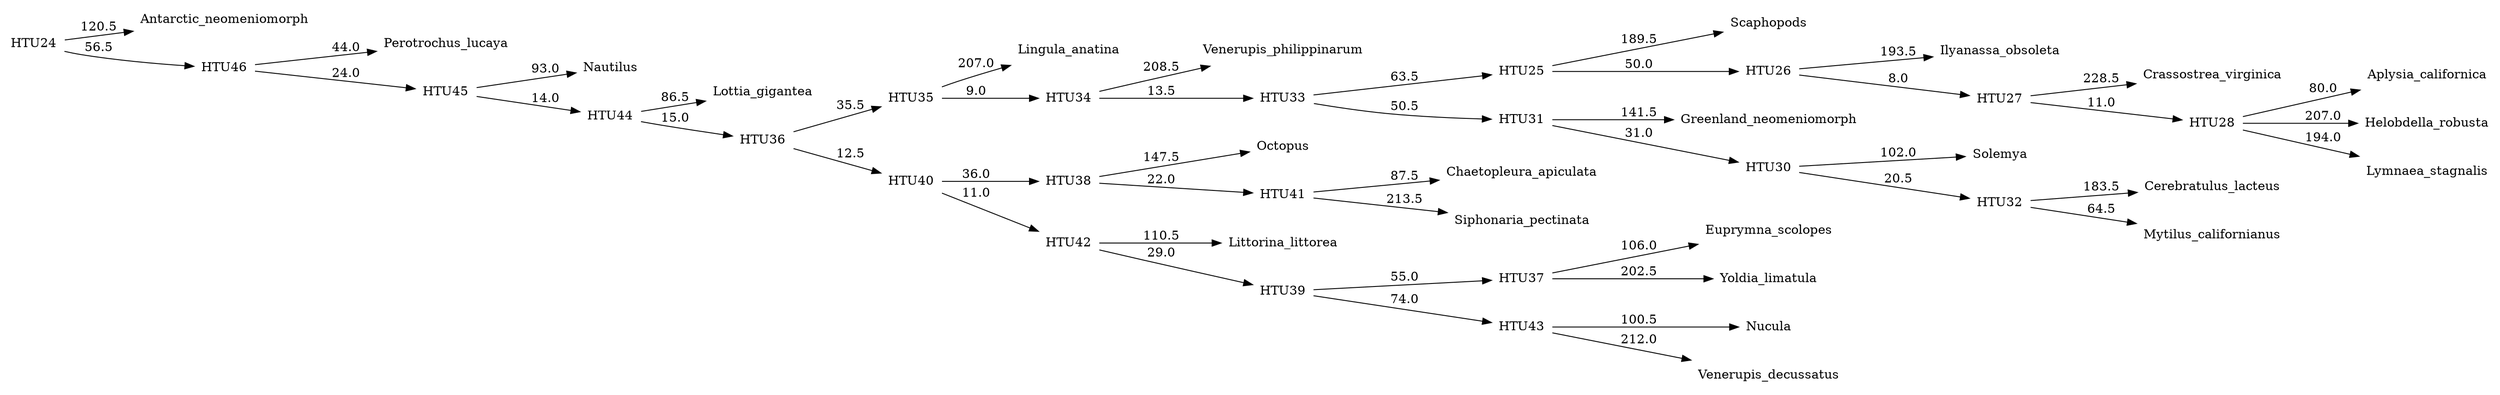 digraph G {
	rankdir = LR;	node [ shape = none];

    0 [label=Antarctic_neomeniomorph];
    1 [label=Aplysia_californica];
    2 [label=Cerebratulus_lacteus];
    3 [label=Chaetopleura_apiculata];
    4 [label=Crassostrea_virginica];
    5 [label=Euprymna_scolopes];
    6 [label=Greenland_neomeniomorph];
    7 [label=Helobdella_robusta];
    8 [label=Ilyanassa_obsoleta];
    9 [label=Lingula_anatina];
    10 [label=Littorina_littorea];
    11 [label=Lottia_gigantea];
    12 [label=Lymnaea_stagnalis];
    13 [label=Mytilus_californianus];
    14 [label=Nautilus];
    15 [label=Nucula];
    16 [label=Octopus];
    17 [label=Perotrochus_lucaya];
    18 [label=Scaphopods];
    19 [label=Siphonaria_pectinata];
    20 [label=Solemya];
    21 [label=Venerupis_decussatus];
    22 [label=Venerupis_philippinarum];
    23 [label=Yoldia_limatula];
    24 [label=HTU24];
    25 [label=HTU25];
    26 [label=HTU26];
    27 [label=HTU27];
    28 [label=HTU28];
    30 [label=HTU30];
    31 [label=HTU31];
    32 [label=HTU32];
    33 [label=HTU33];
    34 [label=HTU34];
    35 [label=HTU35];
    36 [label=HTU36];
    37 [label=HTU37];
    38 [label=HTU38];
    39 [label=HTU39];
    40 [label=HTU40];
    41 [label=HTU41];
    42 [label=HTU42];
    43 [label=HTU43];
    44 [label=HTU44];
    45 [label=HTU45];
    46 [label=HTU46];
    24 -> 0 [label=120.5];
    24 -> 46 [label=56.5];
    25 -> 18 [label=189.5];
    25 -> 26 [label=50.0];
    26 -> 8 [label=193.5];
    26 -> 27 [label=8.0];
    27 -> 4 [label=228.5];
    27 -> 28 [label=11.0];
    28 -> 1 [label=80.0];
    28 -> 7 [label=207.0];
    28 -> 12 [label=194.0];
    30 -> 20 [label=102.0];
    30 -> 32 [label=20.5];
    31 -> 6 [label=141.5];
    31 -> 30 [label=31.0];
    32 -> 2 [label=183.5];
    32 -> 13 [label=64.5];
    33 -> 25 [label=63.5];
    33 -> 31 [label=50.5];
    34 -> 22 [label=208.5];
    34 -> 33 [label=13.5];
    35 -> 9 [label=207.0];
    35 -> 34 [label=9.0];
    36 -> 35 [label=35.5];
    36 -> 40 [label=12.5];
    37 -> 5 [label=106.0];
    37 -> 23 [label=202.5];
    38 -> 16 [label=147.5];
    38 -> 41 [label=22.0];
    39 -> 37 [label=55.0];
    39 -> 43 [label=74.0];
    40 -> 38 [label=36.0];
    40 -> 42 [label=11.0];
    41 -> 3 [label=87.5];
    41 -> 19 [label=213.5];
    42 -> 10 [label=110.5];
    42 -> 39 [label=29.0];
    43 -> 15 [label=100.5];
    43 -> 21 [label=212.0];
    44 -> 11 [label=86.5];
    44 -> 36 [label=15.0];
    45 -> 14 [label=93.0];
    45 -> 44 [label=14.0];
    46 -> 17 [label=44.0];
    46 -> 45 [label=24.0];
}
//1786.0
digraph G {
	rankdir = LR;	node [ shape = none];

    0 [label=Antarctic_neomeniomorph];
    1 [label=Aplysia_californica];
    2 [label=Cerebratulus_lacteus];
    3 [label=Chaetopleura_apiculata];
    4 [label=Crassostrea_virginica];
    5 [label=Euprymna_scolopes];
    6 [label=Greenland_neomeniomorph];
    7 [label=Helobdella_robusta];
    8 [label=Ilyanassa_obsoleta];
    9 [label=Lingula_anatina];
    10 [label=Littorina_littorea];
    11 [label=Lottia_gigantea];
    12 [label=Lymnaea_stagnalis];
    13 [label=Mytilus_californianus];
    14 [label=Nautilus];
    15 [label=Nucula];
    16 [label=Octopus];
    17 [label=Perotrochus_lucaya];
    18 [label=Scaphopods];
    19 [label=Siphonaria_pectinata];
    20 [label=Solemya];
    21 [label=Venerupis_decussatus];
    22 [label=Venerupis_philippinarum];
    23 [label=Yoldia_limatula];
    24 [label=HTU24];
    25 [label=HTU25];
    26 [label=HTU26];
    27 [label=HTU27];
    28 [label=HTU28];
    30 [label=HTU30];
    31 [label=HTU31];
    32 [label=HTU32];
    33 [label=HTU33];
    34 [label=HTU34];
    35 [label=HTU35];
    36 [label=HTU36];
    37 [label=HTU37];
    38 [label=HTU38];
    39 [label=HTU39];
    40 [label=HTU40];
    41 [label=HTU41];
    42 [label=HTU42];
    43 [label=HTU43];
    44 [label=HTU44];
    45 [label=HTU45];
    46 [label=HTU46];
    24 -> 0 [label=120.5];
    24 -> 46 [label=57.0];
    25 -> 18 [label=189.5];
    25 -> 26 [label=50.0];
    26 -> 8 [label=193.5];
    26 -> 27 [label=7.5];
    27 -> 4 [label=228.5];
    27 -> 28 [label=10.5];
    28 -> 1 [label=79.5];
    28 -> 7 [label=207.0];
    28 -> 12 [label=194.0];
    30 -> 6 [label=147.0];
    30 -> 31 [label=30.0];
    31 -> 2 [label=180.5];
    31 -> 13 [label=68.5];
    32 -> 25 [label=62.0];
    32 -> 30 [label=44.5];
    33 -> 22 [label=209.0];
    33 -> 32 [label=12.0];
    34 -> 9 [label=207.5];
    34 -> 33 [label=8.5];
    35 -> 34 [label=33.5];
    35 -> 39 [label=14.0];
    36 -> 5 [label=104.5];
    36 -> 23 [label=202.5];
    37 -> 16 [label=147.5];
    37 -> 40 [label=22.5];
    38 -> 36 [label=54.0];
    38 -> 42 [label=92.0];
    39 -> 37 [label=36.0];
    39 -> 41 [label=11.5];
    40 -> 3 [label=87.0];
    40 -> 19 [label=213.5];
    41 -> 10 [label=112.0];
    41 -> 38 [label=29.0];
    42 -> 20 [label=94.5];
    42 -> 43 [label=17.0];
    43 -> 15 [label=85.0];
    43 -> 21 [label=212.0];
    44 -> 11 [label=90.0];
    44 -> 35 [label=15.5];
    45 -> 14 [label=94.5];
    45 -> 44 [label=12.5];
    46 -> 17 [label=43.5];
    46 -> 45 [label=21.5];
}
//1778.0
digraph G {
	rankdir = LR;	node [ shape = none];

    0 [label=Antarctic_neomeniomorph];
    1 [label=Aplysia_californica];
    2 [label=Cerebratulus_lacteus];
    3 [label=Chaetopleura_apiculata];
    4 [label=Crassostrea_virginica];
    5 [label=Euprymna_scolopes];
    6 [label=Greenland_neomeniomorph];
    7 [label=Helobdella_robusta];
    8 [label=Ilyanassa_obsoleta];
    9 [label=Lingula_anatina];
    10 [label=Littorina_littorea];
    11 [label=Lottia_gigantea];
    12 [label=Lymnaea_stagnalis];
    13 [label=Mytilus_californianus];
    14 [label=Nautilus];
    15 [label=Nucula];
    16 [label=Octopus];
    17 [label=Perotrochus_lucaya];
    18 [label=Scaphopods];
    19 [label=Siphonaria_pectinata];
    20 [label=Solemya];
    21 [label=Venerupis_decussatus];
    22 [label=Venerupis_philippinarum];
    23 [label=Yoldia_limatula];
    24 [label=HTU24];
    25 [label=HTU25];
    26 [label=HTU26];
    27 [label=HTU27];
    28 [label=HTU28];
    30 [label=HTU30];
    31 [label=HTU31];
    32 [label=HTU32];
    33 [label=HTU33];
    34 [label=HTU34];
    35 [label=HTU35];
    36 [label=HTU36];
    37 [label=HTU37];
    38 [label=HTU38];
    39 [label=HTU39];
    40 [label=HTU40];
    41 [label=HTU41];
    42 [label=HTU42];
    43 [label=HTU43];
    44 [label=HTU44];
    45 [label=HTU45];
    46 [label=HTU46];
    24 -> 0 [label=119.5];
    24 -> 46 [label=59.0];
    25 -> 18 [label=191.0];
    25 -> 26 [label=50.5];
    26 -> 8 [label=192.0];
    26 -> 27 [label=11.0];
    27 -> 4 [label=227.0];
    27 -> 28 [label=14.0];
    28 -> 1 [label=81.0];
    28 -> 7 [label=205.5];
    28 -> 12 [label=192.5];
    30 -> 5 [label=134.0];
    30 -> 25 [label=48.5];
    31 -> 16 [label=137.5];
    31 -> 30 [label=28.0];
    32 -> 2 [label=175.5];
    32 -> 13 [label=70.5];
    33 -> 31 [label=49.0];
    33 -> 32 [label=37.0];
    34 -> 22 [label=209.5];
    34 -> 33 [label=21.0];
    35 -> 9 [label=208.0];
    35 -> 34 [label=17.5];
    36 -> 35 [label=41.5];
    36 -> 39 [label=27.0];
    37 -> 6 [label=113.0];
    37 -> 23 [label=202.0];
    38 -> 37 [label=48.0];
    38 -> 42 [label=75.5];
    39 -> 40 [label=37.5];
    39 -> 41 [label=31.0];
    40 -> 3 [label=93.0];
    40 -> 19 [label=214.5];
    41 -> 10 [label=95.5];
    41 -> 38 [label=52.5];
    42 -> 20 [label=92.5];
    42 -> 43 [label=18.0];
    43 -> 15 [label=85.5];
    43 -> 21 [label=211.5];
    44 -> 11 [label=85.5];
    44 -> 36 [label=18.0];
    45 -> 14 [label=102.0];
    45 -> 44 [label=16.0];
    46 -> 17 [label=47.5];
    46 -> 45 [label=25.0];
}
//1757.0
digraph G {
	rankdir = LR;	node [ shape = none];

    0 [label=Antarctic_neomeniomorph];
    1 [label=Aplysia_californica];
    2 [label=Cerebratulus_lacteus];
    3 [label=Chaetopleura_apiculata];
    4 [label=Crassostrea_virginica];
    5 [label=Euprymna_scolopes];
    6 [label=Greenland_neomeniomorph];
    7 [label=Helobdella_robusta];
    8 [label=Ilyanassa_obsoleta];
    9 [label=Lingula_anatina];
    10 [label=Littorina_littorea];
    11 [label=Lottia_gigantea];
    12 [label=Lymnaea_stagnalis];
    13 [label=Mytilus_californianus];
    14 [label=Nautilus];
    15 [label=Nucula];
    16 [label=Octopus];
    17 [label=Perotrochus_lucaya];
    18 [label=Scaphopods];
    19 [label=Siphonaria_pectinata];
    20 [label=Solemya];
    21 [label=Venerupis_decussatus];
    22 [label=Venerupis_philippinarum];
    23 [label=Yoldia_limatula];
    24 [label=HTU24];
    25 [label=HTU25];
    26 [label=HTU26];
    27 [label=HTU27];
    28 [label=HTU28];
    30 [label=HTU30];
    31 [label=HTU31];
    32 [label=HTU32];
    33 [label=HTU33];
    34 [label=HTU34];
    35 [label=HTU35];
    36 [label=HTU36];
    37 [label=HTU37];
    38 [label=HTU38];
    39 [label=HTU39];
    40 [label=HTU40];
    41 [label=HTU41];
    42 [label=HTU42];
    43 [label=HTU43];
    44 [label=HTU44];
    45 [label=HTU45];
    46 [label=HTU46];
    24 -> 0 [label=119.5];
    24 -> 46 [label=58.0];
    25 -> 18 [label=205.5];
    25 -> 26 [label=20.0];
    26 -> 8 [label=196.5];
    26 -> 27 [label=11.0];
    27 -> 4 [label=231.5];
    27 -> 28 [label=14.0];
    28 -> 1 [label=120.5];
    28 -> 12 [label=197.0];
    28 -> 30 [label=18.0];
    30 -> 3 [label=78.5];
    30 -> 7 [label=201.5];
    31 -> 5 [label=132.0];
    31 -> 25 [label=37.0];
    32 -> 16 [label=129.5];
    32 -> 31 [label=30.5];
    33 -> 2 [label=176.5];
    33 -> 13 [label=69.0];
    34 -> 32 [label=47.0];
    34 -> 33 [label=33.5];
    35 -> 22 [label=210.0];
    35 -> 34 [label=19.0];
    36 -> 9 [label=208.5];
    36 -> 35 [label=14.5];
    37 -> 36 [label=42.5];
    37 -> 40 [label=22.0];
    38 -> 6 [label=111.0];
    38 -> 23 [label=202.5];
    39 -> 38 [label=49.0];
    39 -> 42 [label=73.5];
    40 -> 19 [label=232.5];
    40 -> 41 [label=18.5];
    41 -> 10 [label=118.5];
    41 -> 39 [label=37.0];
    42 -> 20 [label=91.5];
    42 -> 43 [label=18.5];
    43 -> 15 [label=85.5];
    43 -> 21 [label=212.0];
    44 -> 11 [label=66.5];
    44 -> 37 [label=20.5];
    45 -> 14 [label=103.0];
    45 -> 44 [label=25.5];
    46 -> 17 [label=55.0];
    46 -> 45 [label=36.5];
}
//1727.0
digraph G {
	rankdir = LR;	node [ shape = none];

    0 [label=Antarctic_neomeniomorph];
    1 [label=Aplysia_californica];
    2 [label=Cerebratulus_lacteus];
    3 [label=Chaetopleura_apiculata];
    4 [label=Crassostrea_virginica];
    5 [label=Euprymna_scolopes];
    6 [label=Greenland_neomeniomorph];
    7 [label=Helobdella_robusta];
    8 [label=Ilyanassa_obsoleta];
    9 [label=Lingula_anatina];
    10 [label=Littorina_littorea];
    11 [label=Lottia_gigantea];
    12 [label=Lymnaea_stagnalis];
    13 [label=Mytilus_californianus];
    14 [label=Nautilus];
    15 [label=Nucula];
    16 [label=Octopus];
    17 [label=Perotrochus_lucaya];
    18 [label=Scaphopods];
    19 [label=Siphonaria_pectinata];
    20 [label=Solemya];
    21 [label=Venerupis_decussatus];
    22 [label=Venerupis_philippinarum];
    23 [label=Yoldia_limatula];
    24 [label=HTU24];
    25 [label=HTU25];
    26 [label=HTU26];
    27 [label=HTU27];
    28 [label=HTU28];
    30 [label=HTU30];
    31 [label=HTU31];
    32 [label=HTU32];
    33 [label=HTU33];
    34 [label=HTU34];
    35 [label=HTU35];
    36 [label=HTU36];
    37 [label=HTU37];
    38 [label=HTU38];
    39 [label=HTU39];
    40 [label=HTU40];
    41 [label=HTU41];
    42 [label=HTU42];
    43 [label=HTU43];
    44 [label=HTU44];
    45 [label=HTU45];
    46 [label=HTU46];
    47 [label=HTU47];
    48 [label=HTU48];
    49 [label=HTU49];
    50 [label=HTU50];
    24 -> 0 [label=119.5];
    24 -> 50 [label=58.0];
    25 -> 18 [label=208.5];
    25 -> 26 [label=18.5];
    26 -> 8 [label=196.5];
    26 -> 27 [label=8.5];
    27 -> 4 [label=231.5];
    27 -> 28 [label=11.5];
    28 -> 1 [label=120.0];
    28 -> 12 [label=197.0];
    28 -> 30 [label=7.5];
    30 -> 7 [label=211.5];
    30 -> 46 [label=4.0];
    31 -> 25 [label=48.5];
    31 -> 47 [label=6.0];
    32 -> 2 [label=171.0];
    32 -> 13 [label=74.5];
    33 -> 31 [label=26.0];
    33 -> 32 [label=38.0];
    34 -> 22 [label=210.0];
    34 -> 33 [label=15.5];
    35 -> 9 [label=208.5];
    35 -> 34 [label=11.0];
    36 -> 35 [label=40.5];
    36 -> 41 [label=26.0];
    37 -> 6 [label=111.5];
    37 -> 38 [label=23.0];
    38 -> 23 [label=201.5];
    38 -> 47 [label=1.5];
    39 -> 16 [label=104.5];
    39 -> 42 [label=20.0];
    40 -> 37 [label=48.0];
    40 -> 44 [label=75.0];
    41 -> 39 [label=56.5];
    41 -> 43 [label=23.0];
    42 -> 19 [label=213.0];
    42 -> 46 [label=1.5];
    43 -> 10 [label=115.0];
    43 -> 40 [label=38.5];
    44 -> 20 [label=91.0];
    44 -> 45 [label=19.0];
    45 -> 15 [label=85.5];
    45 -> 21 [label=211.5];
    46 -> 3 [label=79.0];
    47 -> 5 [label=138.5];
    48 -> 11 [label=71.0];
    48 -> 36 [label=16.5];
    49 -> 14 [label=101.0];
    49 -> 48 [label=20.0];
    50 -> 17 [label=51.5];
    50 -> 49 [label=31.5];
}
//1725.0
digraph G {
	rankdir = LR;	node [ shape = none];

    0 [label=Antarctic_neomeniomorph];
    1 [label=Aplysia_californica];
    2 [label=Cerebratulus_lacteus];
    3 [label=Chaetopleura_apiculata];
    4 [label=Crassostrea_virginica];
    5 [label=Euprymna_scolopes];
    6 [label=Greenland_neomeniomorph];
    7 [label=Helobdella_robusta];
    8 [label=Ilyanassa_obsoleta];
    9 [label=Lingula_anatina];
    10 [label=Littorina_littorea];
    11 [label=Lottia_gigantea];
    12 [label=Lymnaea_stagnalis];
    13 [label=Mytilus_californianus];
    14 [label=Nautilus];
    15 [label=Nucula];
    16 [label=Octopus];
    17 [label=Perotrochus_lucaya];
    18 [label=Scaphopods];
    19 [label=Siphonaria_pectinata];
    20 [label=Solemya];
    21 [label=Venerupis_decussatus];
    22 [label=Venerupis_philippinarum];
    23 [label=Yoldia_limatula];
    24 [label=HTU24];
    25 [label=HTU25];
    26 [label=HTU26];
    27 [label=HTU27];
    28 [label=HTU28];
    30 [label=HTU30];
    31 [label=HTU31];
    32 [label=HTU32];
    33 [label=HTU33];
    34 [label=HTU34];
    35 [label=HTU35];
    36 [label=HTU36];
    37 [label=HTU37];
    38 [label=HTU38];
    39 [label=HTU39];
    40 [label=HTU40];
    41 [label=HTU41];
    42 [label=HTU42];
    43 [label=HTU43];
    44 [label=HTU44];
    45 [label=HTU45];
    46 [label=HTU46];
    24 -> 0 [label=119.5];
    24 -> 46 [label=58.0];
    25 -> 18 [label=208.5];
    25 -> 26 [label=18.5];
    26 -> 8 [label=196.5];
    26 -> 27 [label=8.5];
    27 -> 4 [label=231.5];
    27 -> 28 [label=11.5];
    28 -> 1 [label=120.0];
    28 -> 12 [label=197.0];
    28 -> 30 [label=17.5];
    30 -> 3 [label=79.0];
    30 -> 7 [label=201.5];
    31 -> 5 [label=138.5];
    31 -> 25 [label=32.0];
    32 -> 2 [label=171.0];
    32 -> 13 [label=74.5];
    33 -> 31 [label=42.5];
    33 -> 32 [label=38.0];
    34 -> 22 [label=210.0];
    34 -> 33 [label=15.5];
    35 -> 9 [label=208.5];
    35 -> 34 [label=11.0];
    36 -> 35 [label=40.5];
    36 -> 40 [label=26.0];
    37 -> 6 [label=111.5];
    37 -> 23 [label=201.5];
    38 -> 16 [label=104.5];
    38 -> 19 [label=213.0];
    39 -> 37 [label=48.0];
    39 -> 42 [label=75.0];
    40 -> 38 [label=56.5];
    40 -> 41 [label=23.0];
    41 -> 10 [label=115.0];
    41 -> 39 [label=38.5];
    42 -> 20 [label=91.0];
    42 -> 43 [label=19.0];
    43 -> 15 [label=85.5];
    43 -> 21 [label=211.5];
    44 -> 11 [label=71.0];
    44 -> 36 [label=16.5];
    45 -> 14 [label=101.0];
    45 -> 44 [label=20.0];
    46 -> 17 [label=51.5];
    46 -> 45 [label=31.5];
}
//1725.0
